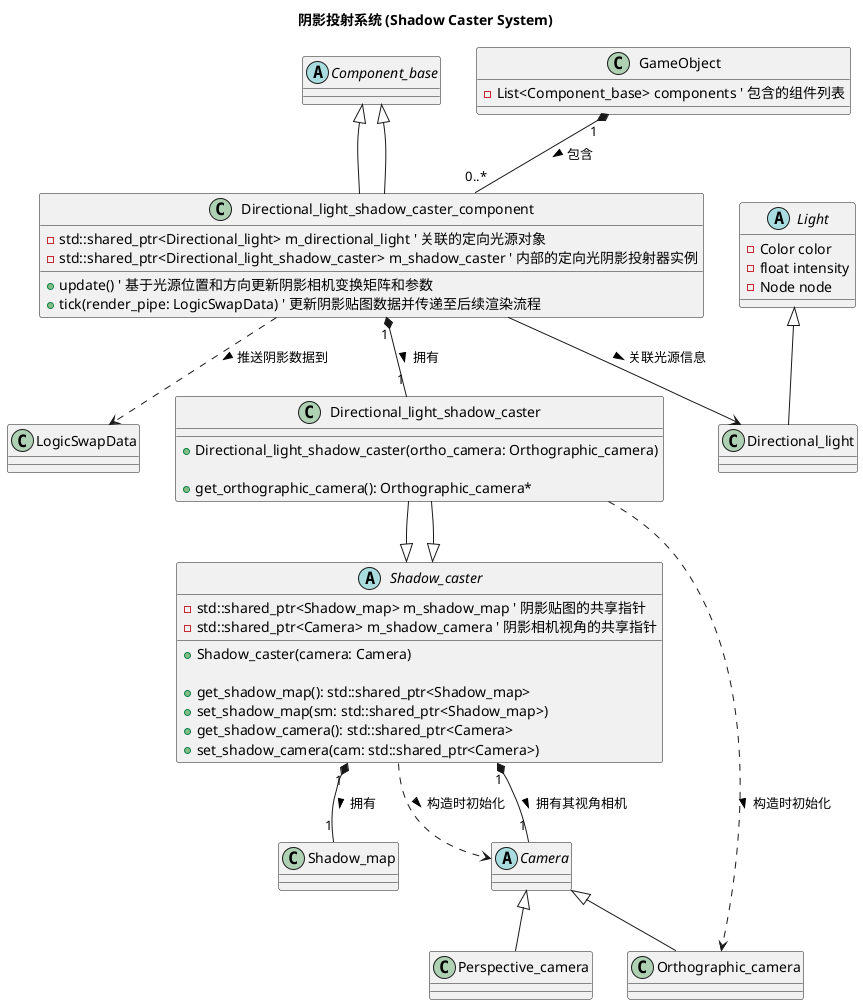 @startuml
' 设置图表标题
title 阴影投射系统 (Shadow Caster System)



' =====================================
' 外部/基础类 (从之前上下文推断和关联)
' =====================================

' 组件基类
abstract class Component_base {
    ' 通用组件接口，例如 on_add_to_game_object(), tick() 等
}


' 游戏对象体系实体，可以挂载各种组件
class GameObject {
    - List<Component_base> components ' 包含的组件列表
    ' ...
}

' 光源体系 (此处仅列出与阴影投射相关的部分)
abstract class Light {
    ' 颜色、强度等基本光源属性
    - Color color
    - float intensity
    - Node node
    ' ...
}

class Directional_light extends Light {
    ' 方向性光源 (模拟阳光)
    ' ...
}


' 相机体系 (此处仅列出与阴影投射相关的部分)
abstract class Camera {
    ' 通用相机接口与核心属性 (如视图矩阵、投影矩阵)
    ' ...
}

class Orthographic_camera extends Camera {
    ' 正交投影相机 (常用于定向光阴影)
    ' ...
}

class Perspective_camera extends Camera {
    ' 透视投影相机 (常用于点光源阴影)
    ' ...
}

' 阴影贴图数据结构 (由 Shadow_caster 拥有)
class Shadow_map {
    ' 存储深度信息 (例如深度纹理)
    ' ...
}

' 渲染数据管线 (tick 方法会将处理后的数据推送到这里)
class LogicSwapData {
    ' 接收并处理待渲染数据，如阴影贴图、变换矩阵等
    ' ...
}

' =====================================
' 阴影投射器类 (Shadow Caster Classes)
' =====================================

' Shadow_caster 基类
abstract class Shadow_caster {
    - std::shared_ptr<Shadow_map> m_shadow_map ' 阴影贴图的共享指针
    - std::shared_ptr<Camera> m_shadow_camera ' 阴影相机视角的共享指针

    ' 构造函数，接受一个相机对象用于初始化阴影相机
    + Shadow_caster(camera: Camera)

    ' 属性访问方法 (Getter/Setter)
    + get_shadow_map(): std::shared_ptr<Shadow_map>
    + set_shadow_map(sm: std::shared_ptr<Shadow_map>)
    + get_shadow_camera(): std::shared_ptr<Camera>
    + set_shadow_camera(cam: std::shared_ptr<Camera>)
}

' Directional_light_shadow_caster (定向光阴影投射器)
class Directional_light_shadow_caster extends Shadow_caster {
    ' 专为定向光源设计，通常使用正交投影相机
    + Directional_light_shadow_caster(ortho_camera: Orthographic_camera)

    ' 提供方法以更安全地访问转换为正交相机后的 m_shadow_camera
    + get_orthographic_camera(): Orthographic_camera*
}


' =====================================
' 阴影投射组件类 (Shadow Caster Component Classes)
' =====================================

' Directional_light_shadow_caster_component (定向光阴影投射组件)
class Directional_light_shadow_caster_component extends Component_base {
    - std::shared_ptr<Directional_light> m_directional_light ' 关联的定向光源对象
    - std::shared_ptr<Directional_light_shadow_caster> m_shadow_caster ' 内部的定向光阴影投射器实例

    ' 核心方法
    + update() ' 基于光源位置和方向更新阴影相机变换矩阵和参数
    + tick(render_pipe: LogicSwapData) ' 更新阴影贴图数据并传递至后续渲染流程
}

' =====================================
' 类之间关系 (Relationships)
' =====================================

' 继承关系 (Inheritance)
Directional_light_shadow_caster --|> Shadow_caster

Directional_light_shadow_caster_component --|> Component_base

' 组合关系 (Composition)
' Shadow_caster 拥有其自身的阴影贴图和阴影相机实例
Shadow_caster "1" *-- "1" Shadow_map : 拥有 >
Shadow_caster "1" *-- "1" Camera : 拥有其视角相机 >

' 组件拥有其内部的特定类型阴影投射器实例
Directional_light_shadow_caster_component "1" *-- "1" Directional_light_shadow_caster : 拥有 >

' 依赖/关联关系 (Dependency/Association)
' Shadow_caster 构造函数接受一个 Camera 对象进行初始化
Shadow_caster ..> Camera : 构造时初始化 >

' Directional_light_shadow_caster 构造函数接受 Orthographic_camera
Directional_light_shadow_caster ..> Orthographic_camera : 构造时初始化 >


' Directional_light_shadow_caster_component 需要关联一个 Directional_light 对象的信息
Directional_light_shadow_caster_component --> Directional_light : 关联光源信息 >


' 组件的 tick 方法将处理后的阴影数据推送到渲染管线
Directional_light_shadow_caster_component ..> LogicSwapData : 推送阴影数据到 >

' GameObject 包含这些组件
GameObject "1" *-- "0..*" Directional_light_shadow_caster_component : 包含 >

@enduml